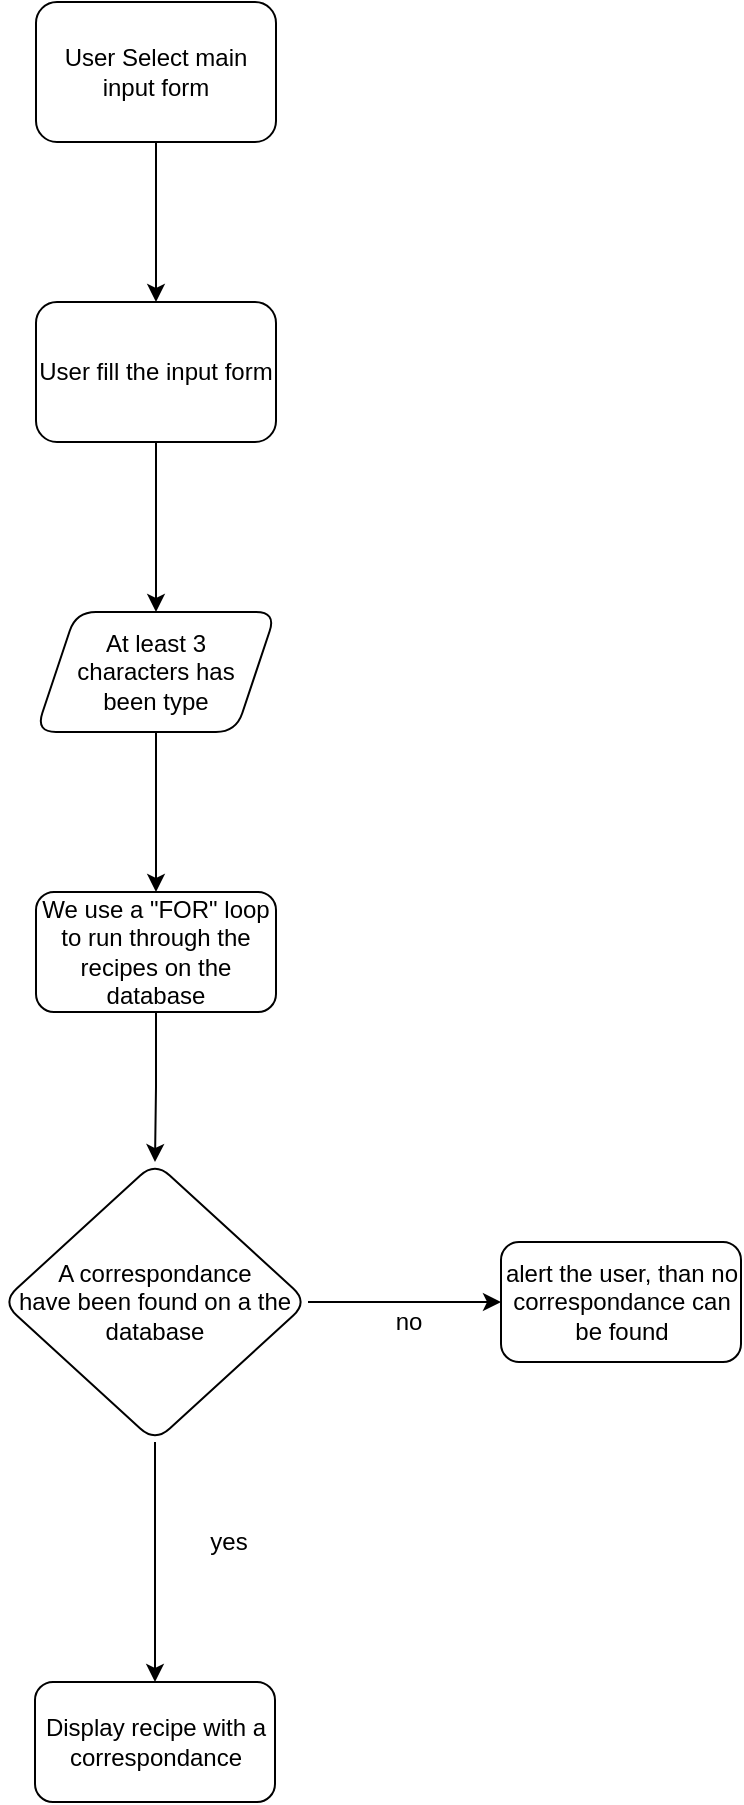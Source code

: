 <mxfile version="15.6.2" type="device"><diagram id="Q1uPUH6vJWwAf0RvRaKb" name="Page-1"><mxGraphModel dx="1422" dy="762" grid="1" gridSize="10" guides="1" tooltips="1" connect="1" arrows="1" fold="1" page="1" pageScale="1" pageWidth="827" pageHeight="1169" math="0" shadow="0"><root><mxCell id="0"/><mxCell id="1" parent="0"/><mxCell id="DhPuJMOq_BiFuy81KFQd-3" value="" style="edgeStyle=orthogonalEdgeStyle;rounded=0;orthogonalLoop=1;jettySize=auto;html=1;" edge="1" parent="1" source="DhPuJMOq_BiFuy81KFQd-1" target="DhPuJMOq_BiFuy81KFQd-2"><mxGeometry relative="1" as="geometry"/></mxCell><mxCell id="DhPuJMOq_BiFuy81KFQd-1" value="User Select main input form" style="rounded=1;whiteSpace=wrap;html=1;" vertex="1" parent="1"><mxGeometry x="294" y="20" width="120" height="70" as="geometry"/></mxCell><mxCell id="DhPuJMOq_BiFuy81KFQd-7" value="" style="edgeStyle=orthogonalEdgeStyle;rounded=0;orthogonalLoop=1;jettySize=auto;html=1;" edge="1" parent="1" source="DhPuJMOq_BiFuy81KFQd-2" target="DhPuJMOq_BiFuy81KFQd-6"><mxGeometry relative="1" as="geometry"/></mxCell><mxCell id="DhPuJMOq_BiFuy81KFQd-2" value="User fill the input form" style="rounded=1;whiteSpace=wrap;html=1;" vertex="1" parent="1"><mxGeometry x="294" y="170" width="120" height="70" as="geometry"/></mxCell><mxCell id="DhPuJMOq_BiFuy81KFQd-11" value="" style="edgeStyle=orthogonalEdgeStyle;rounded=0;orthogonalLoop=1;jettySize=auto;html=1;" edge="1" parent="1" source="DhPuJMOq_BiFuy81KFQd-6" target="DhPuJMOq_BiFuy81KFQd-10"><mxGeometry relative="1" as="geometry"/></mxCell><mxCell id="DhPuJMOq_BiFuy81KFQd-6" value="At least 3&lt;br&gt;characters has&lt;br&gt;been type" style="shape=parallelogram;perimeter=parallelogramPerimeter;whiteSpace=wrap;html=1;fixedSize=1;rounded=1;" vertex="1" parent="1"><mxGeometry x="294" y="325" width="120" height="60" as="geometry"/></mxCell><mxCell id="DhPuJMOq_BiFuy81KFQd-13" style="edgeStyle=orthogonalEdgeStyle;rounded=0;orthogonalLoop=1;jettySize=auto;html=1;entryX=0.5;entryY=0;entryDx=0;entryDy=0;" edge="1" parent="1" source="DhPuJMOq_BiFuy81KFQd-10" target="DhPuJMOq_BiFuy81KFQd-12"><mxGeometry relative="1" as="geometry"/></mxCell><mxCell id="DhPuJMOq_BiFuy81KFQd-10" value="We use a &quot;FOR&quot; loop to run through the&lt;br&gt;recipes on the database" style="whiteSpace=wrap;html=1;rounded=1;" vertex="1" parent="1"><mxGeometry x="294" y="465" width="120" height="60" as="geometry"/></mxCell><mxCell id="DhPuJMOq_BiFuy81KFQd-15" value="" style="edgeStyle=orthogonalEdgeStyle;rounded=0;orthogonalLoop=1;jettySize=auto;html=1;" edge="1" parent="1" source="DhPuJMOq_BiFuy81KFQd-12" target="DhPuJMOq_BiFuy81KFQd-14"><mxGeometry relative="1" as="geometry"/></mxCell><mxCell id="DhPuJMOq_BiFuy81KFQd-18" value="" style="edgeStyle=orthogonalEdgeStyle;rounded=0;orthogonalLoop=1;jettySize=auto;html=1;" edge="1" parent="1" source="DhPuJMOq_BiFuy81KFQd-12" target="DhPuJMOq_BiFuy81KFQd-17"><mxGeometry relative="1" as="geometry"/></mxCell><mxCell id="DhPuJMOq_BiFuy81KFQd-12" value="A correspondance &lt;br&gt;have been found on a the&lt;br&gt;database" style="rhombus;whiteSpace=wrap;html=1;rounded=1;" vertex="1" parent="1"><mxGeometry x="277" y="600" width="153" height="140" as="geometry"/></mxCell><mxCell id="DhPuJMOq_BiFuy81KFQd-14" value="Display recipe with a correspondance" style="whiteSpace=wrap;html=1;rounded=1;" vertex="1" parent="1"><mxGeometry x="293.5" y="860" width="120" height="60" as="geometry"/></mxCell><mxCell id="DhPuJMOq_BiFuy81KFQd-16" value="yes" style="text;html=1;align=center;verticalAlign=middle;resizable=0;points=[];autosize=1;strokeColor=none;fillColor=none;" vertex="1" parent="1"><mxGeometry x="375" y="780" width="30" height="20" as="geometry"/></mxCell><mxCell id="DhPuJMOq_BiFuy81KFQd-17" value="alert the user, than no correspondance can be found" style="whiteSpace=wrap;html=1;rounded=1;" vertex="1" parent="1"><mxGeometry x="526.5" y="640" width="120" height="60" as="geometry"/></mxCell><mxCell id="DhPuJMOq_BiFuy81KFQd-19" value="no" style="text;html=1;align=center;verticalAlign=middle;resizable=0;points=[];autosize=1;strokeColor=none;fillColor=none;" vertex="1" parent="1"><mxGeometry x="465" y="670" width="30" height="20" as="geometry"/></mxCell></root></mxGraphModel></diagram></mxfile>